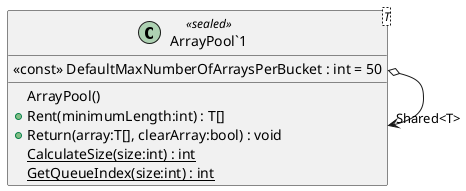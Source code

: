 @startuml
class "ArrayPool`1"<T> <<sealed>> {
    <<const>> DefaultMaxNumberOfArraysPerBucket : int = 50
    ArrayPool()
    + Rent(minimumLength:int) : T[]
    + Return(array:T[], clearArray:bool) : void
    {static} CalculateSize(size:int) : int
    {static} GetQueueIndex(size:int) : int
}
"ArrayPool`1" o-> "Shared<T>" "ArrayPool`1"
@enduml
